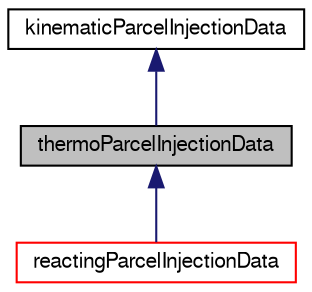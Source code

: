 digraph "thermoParcelInjectionData"
{
  bgcolor="transparent";
  edge [fontname="FreeSans",fontsize="10",labelfontname="FreeSans",labelfontsize="10"];
  node [fontname="FreeSans",fontsize="10",shape=record];
  Node0 [label="thermoParcelInjectionData",height=0.2,width=0.4,color="black", fillcolor="grey75", style="filled", fontcolor="black"];
  Node1 -> Node0 [dir="back",color="midnightblue",fontsize="10",style="solid",fontname="FreeSans"];
  Node1 [label="kinematicParcelInjectionData",height=0.2,width=0.4,color="black",URL="$a24082.html",tooltip="Container class to provide injection data for kinematic parcels. "];
  Node0 -> Node2 [dir="back",color="midnightblue",fontsize="10",style="solid",fontname="FreeSans"];
  Node2 [label="reactingParcelInjectionData",height=0.2,width=0.4,color="red",URL="$a24310.html",tooltip="Container class to provide injection data for reacting parcels. "];
}

